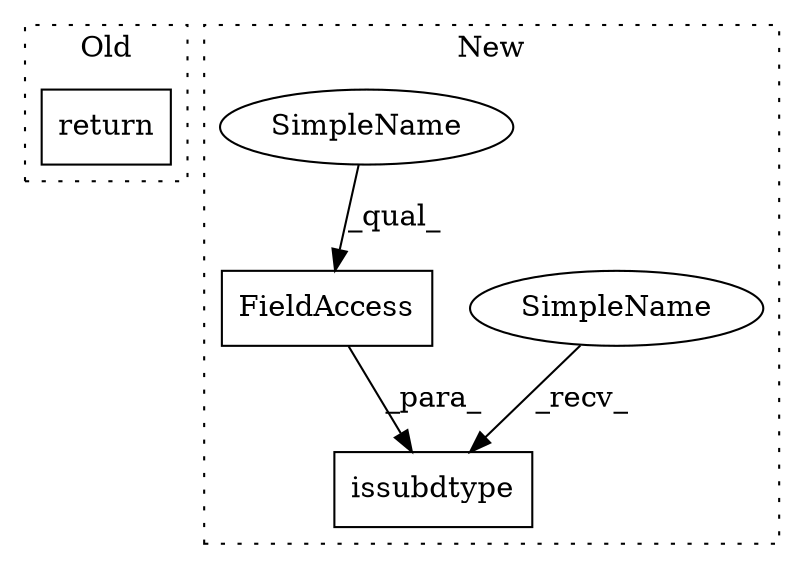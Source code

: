 digraph G {
subgraph cluster0 {
1 [label="return" a="41" s="881" l="7" shape="box"];
label = "Old";
style="dotted";
}
subgraph cluster1 {
2 [label="issubdtype" a="32" s="778,814" l="11,1" shape="box"];
3 [label="FieldAccess" a="22" s="801" l="13" shape="box"];
4 [label="SimpleName" a="42" s="772" l="5" shape="ellipse"];
5 [label="SimpleName" a="42" s="801" l="5" shape="ellipse"];
label = "New";
style="dotted";
}
3 -> 2 [label="_para_"];
4 -> 2 [label="_recv_"];
5 -> 3 [label="_qual_"];
}